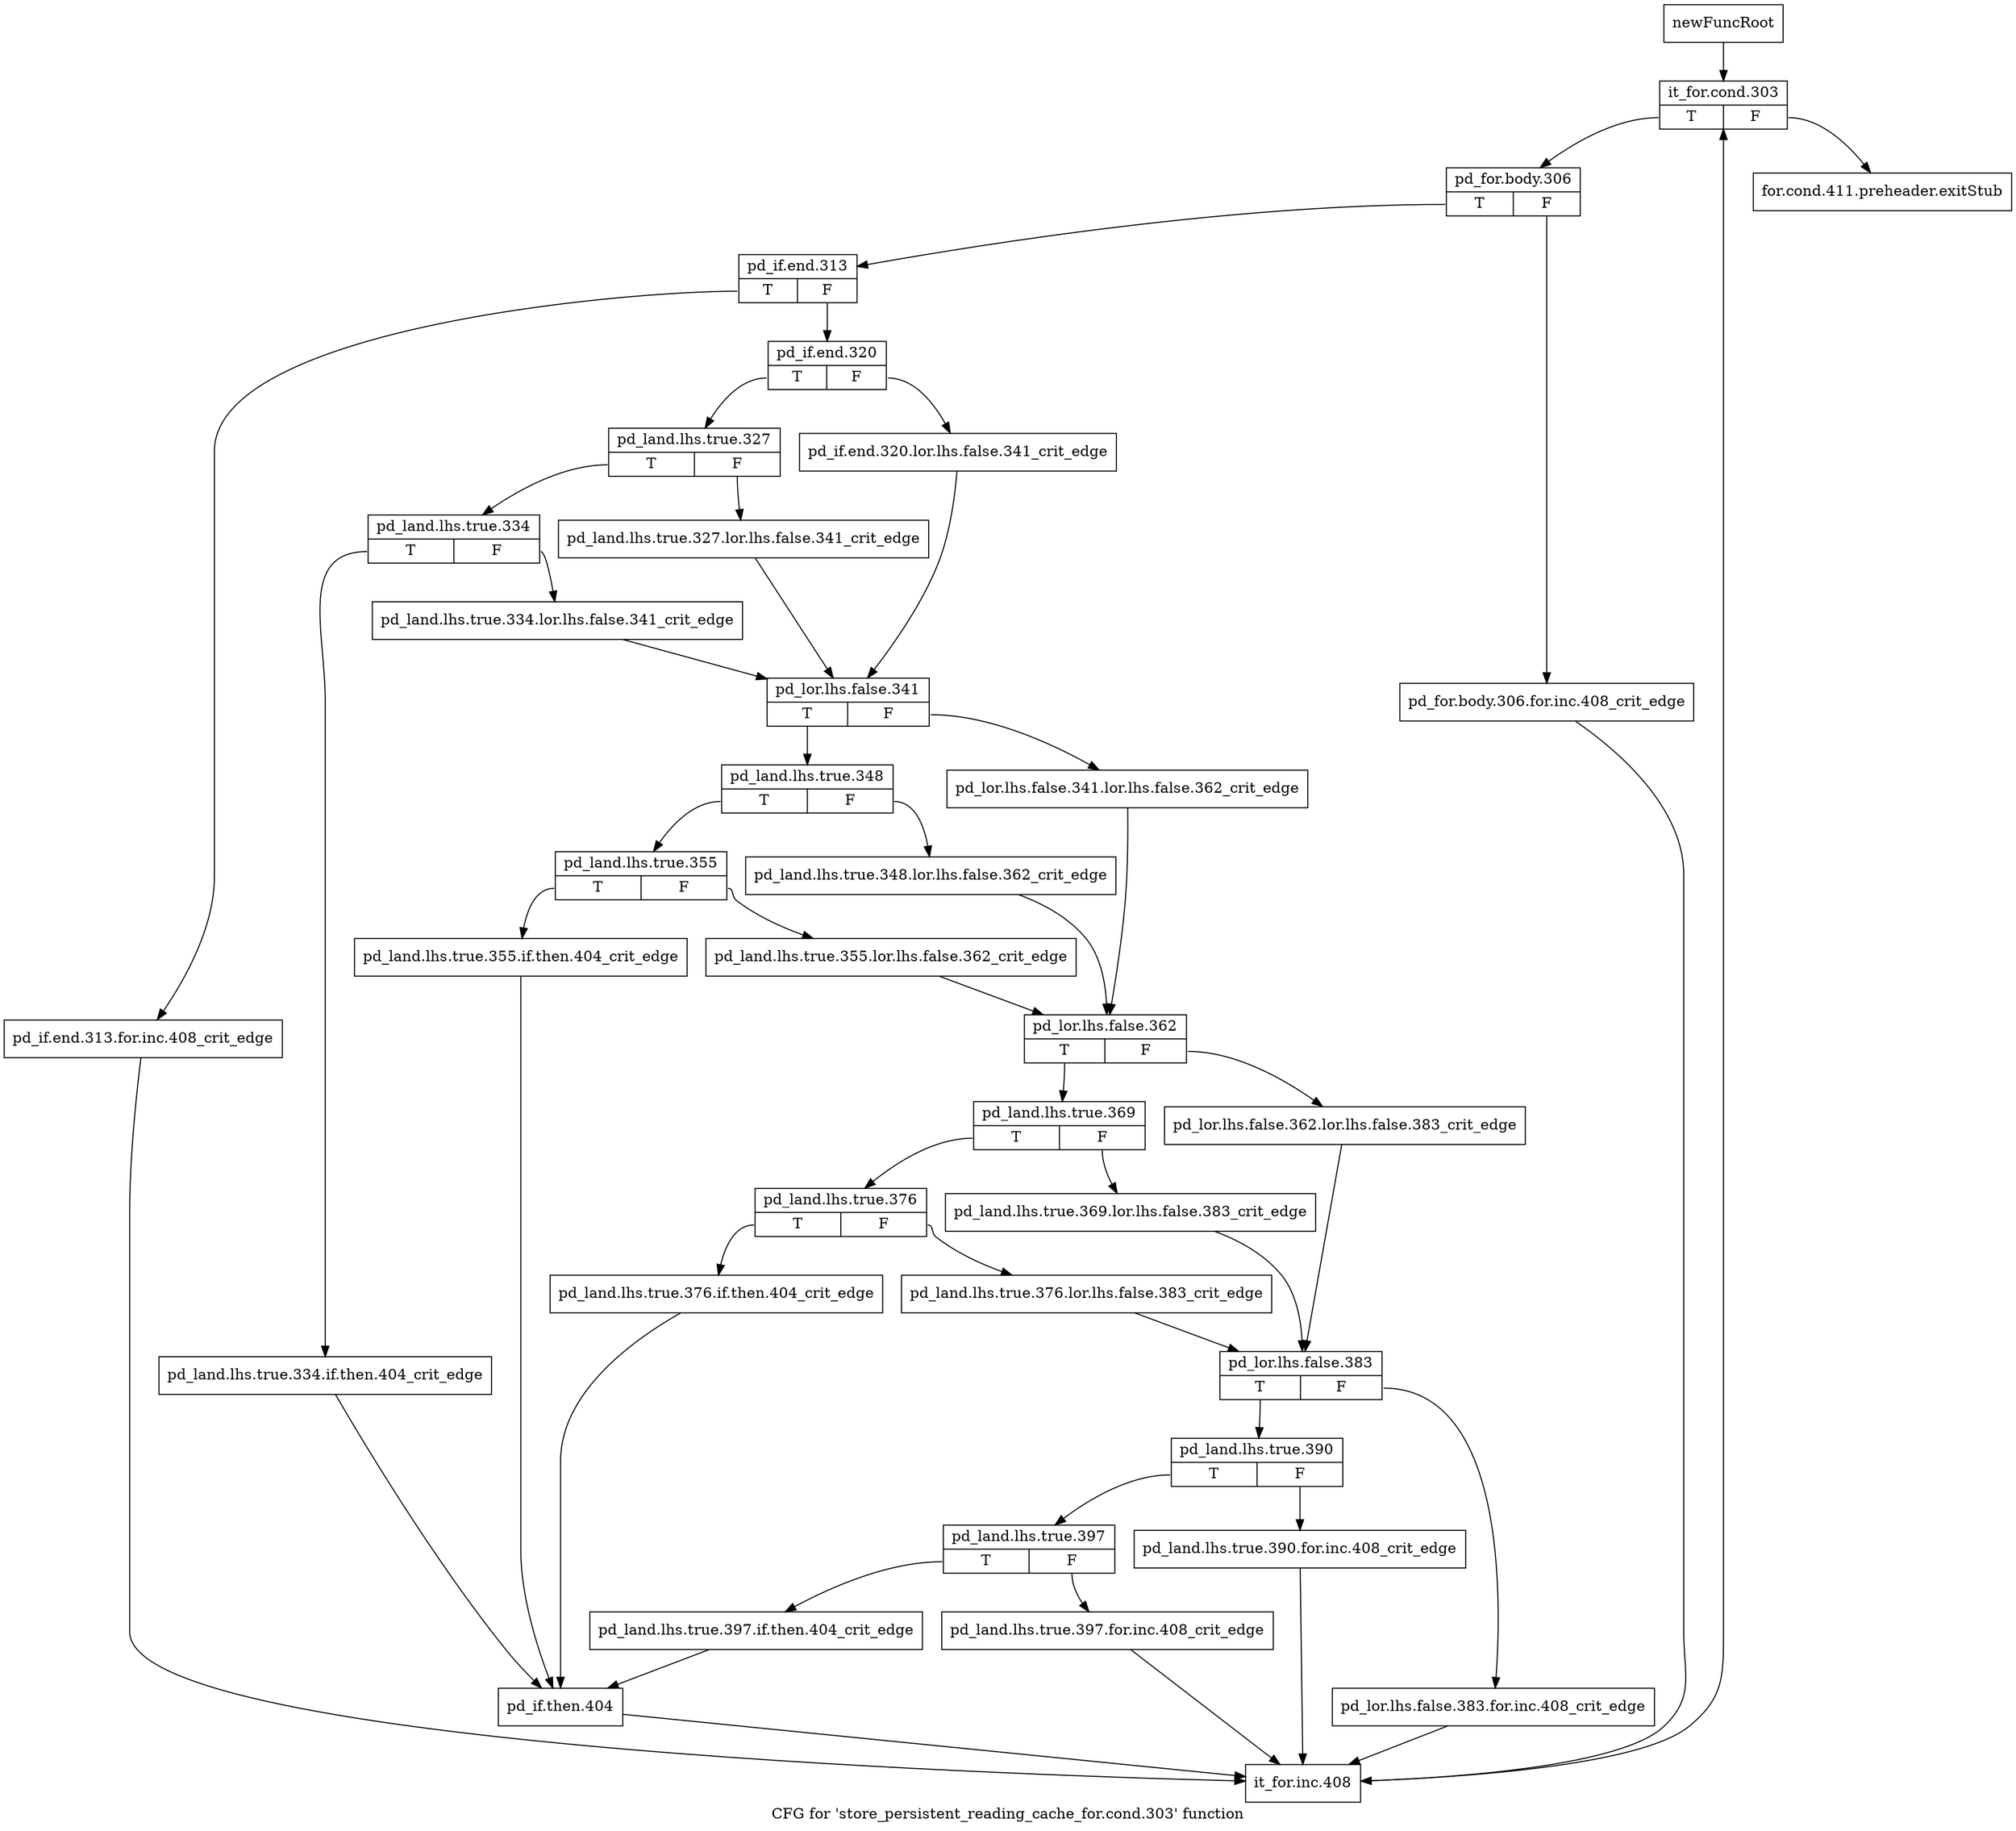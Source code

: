 digraph "CFG for 'store_persistent_reading_cache_for.cond.303' function" {
	label="CFG for 'store_persistent_reading_cache_for.cond.303' function";

	Node0x4719d60 [shape=record,label="{newFuncRoot}"];
	Node0x4719d60 -> Node0x471a2e0;
	Node0x4719db0 [shape=record,label="{for.cond.411.preheader.exitStub}"];
	Node0x471a2e0 [shape=record,label="{it_for.cond.303|{<s0>T|<s1>F}}"];
	Node0x471a2e0:s0 -> Node0x471a330;
	Node0x471a2e0:s1 -> Node0x4719db0;
	Node0x471a330 [shape=record,label="{pd_for.body.306|{<s0>T|<s1>F}}"];
	Node0x471a330:s0 -> Node0x471a3d0;
	Node0x471a330:s1 -> Node0x471a380;
	Node0x471a380 [shape=record,label="{pd_for.body.306.for.inc.408_crit_edge}"];
	Node0x471a380 -> Node0x471ad80;
	Node0x471a3d0 [shape=record,label="{pd_if.end.313|{<s0>T|<s1>F}}"];
	Node0x471a3d0:s0 -> Node0x471ad30;
	Node0x471a3d0:s1 -> Node0x471a420;
	Node0x471a420 [shape=record,label="{pd_if.end.320|{<s0>T|<s1>F}}"];
	Node0x471a420:s0 -> Node0x471a4c0;
	Node0x471a420:s1 -> Node0x471a470;
	Node0x471a470 [shape=record,label="{pd_if.end.320.lor.lhs.false.341_crit_edge}"];
	Node0x471a470 -> Node0x471a600;
	Node0x471a4c0 [shape=record,label="{pd_land.lhs.true.327|{<s0>T|<s1>F}}"];
	Node0x471a4c0:s0 -> Node0x471a560;
	Node0x471a4c0:s1 -> Node0x471a510;
	Node0x471a510 [shape=record,label="{pd_land.lhs.true.327.lor.lhs.false.341_crit_edge}"];
	Node0x471a510 -> Node0x471a600;
	Node0x471a560 [shape=record,label="{pd_land.lhs.true.334|{<s0>T|<s1>F}}"];
	Node0x471a560:s0 -> Node0x471ac90;
	Node0x471a560:s1 -> Node0x471a5b0;
	Node0x471a5b0 [shape=record,label="{pd_land.lhs.true.334.lor.lhs.false.341_crit_edge}"];
	Node0x471a5b0 -> Node0x471a600;
	Node0x471a600 [shape=record,label="{pd_lor.lhs.false.341|{<s0>T|<s1>F}}"];
	Node0x471a600:s0 -> Node0x471a6a0;
	Node0x471a600:s1 -> Node0x471a650;
	Node0x471a650 [shape=record,label="{pd_lor.lhs.false.341.lor.lhs.false.362_crit_edge}"];
	Node0x471a650 -> Node0x471a7e0;
	Node0x471a6a0 [shape=record,label="{pd_land.lhs.true.348|{<s0>T|<s1>F}}"];
	Node0x471a6a0:s0 -> Node0x471a740;
	Node0x471a6a0:s1 -> Node0x471a6f0;
	Node0x471a6f0 [shape=record,label="{pd_land.lhs.true.348.lor.lhs.false.362_crit_edge}"];
	Node0x471a6f0 -> Node0x471a7e0;
	Node0x471a740 [shape=record,label="{pd_land.lhs.true.355|{<s0>T|<s1>F}}"];
	Node0x471a740:s0 -> Node0x471ac40;
	Node0x471a740:s1 -> Node0x471a790;
	Node0x471a790 [shape=record,label="{pd_land.lhs.true.355.lor.lhs.false.362_crit_edge}"];
	Node0x471a790 -> Node0x471a7e0;
	Node0x471a7e0 [shape=record,label="{pd_lor.lhs.false.362|{<s0>T|<s1>F}}"];
	Node0x471a7e0:s0 -> Node0x471a880;
	Node0x471a7e0:s1 -> Node0x471a830;
	Node0x471a830 [shape=record,label="{pd_lor.lhs.false.362.lor.lhs.false.383_crit_edge}"];
	Node0x471a830 -> Node0x471a9c0;
	Node0x471a880 [shape=record,label="{pd_land.lhs.true.369|{<s0>T|<s1>F}}"];
	Node0x471a880:s0 -> Node0x471a920;
	Node0x471a880:s1 -> Node0x471a8d0;
	Node0x471a8d0 [shape=record,label="{pd_land.lhs.true.369.lor.lhs.false.383_crit_edge}"];
	Node0x471a8d0 -> Node0x471a9c0;
	Node0x471a920 [shape=record,label="{pd_land.lhs.true.376|{<s0>T|<s1>F}}"];
	Node0x471a920:s0 -> Node0x471abf0;
	Node0x471a920:s1 -> Node0x471a970;
	Node0x471a970 [shape=record,label="{pd_land.lhs.true.376.lor.lhs.false.383_crit_edge}"];
	Node0x471a970 -> Node0x471a9c0;
	Node0x471a9c0 [shape=record,label="{pd_lor.lhs.false.383|{<s0>T|<s1>F}}"];
	Node0x471a9c0:s0 -> Node0x471aa60;
	Node0x471a9c0:s1 -> Node0x471aa10;
	Node0x471aa10 [shape=record,label="{pd_lor.lhs.false.383.for.inc.408_crit_edge}"];
	Node0x471aa10 -> Node0x471ad80;
	Node0x471aa60 [shape=record,label="{pd_land.lhs.true.390|{<s0>T|<s1>F}}"];
	Node0x471aa60:s0 -> Node0x471ab00;
	Node0x471aa60:s1 -> Node0x471aab0;
	Node0x471aab0 [shape=record,label="{pd_land.lhs.true.390.for.inc.408_crit_edge}"];
	Node0x471aab0 -> Node0x471ad80;
	Node0x471ab00 [shape=record,label="{pd_land.lhs.true.397|{<s0>T|<s1>F}}"];
	Node0x471ab00:s0 -> Node0x471aba0;
	Node0x471ab00:s1 -> Node0x471ab50;
	Node0x471ab50 [shape=record,label="{pd_land.lhs.true.397.for.inc.408_crit_edge}"];
	Node0x471ab50 -> Node0x471ad80;
	Node0x471aba0 [shape=record,label="{pd_land.lhs.true.397.if.then.404_crit_edge}"];
	Node0x471aba0 -> Node0x471ace0;
	Node0x471abf0 [shape=record,label="{pd_land.lhs.true.376.if.then.404_crit_edge}"];
	Node0x471abf0 -> Node0x471ace0;
	Node0x471ac40 [shape=record,label="{pd_land.lhs.true.355.if.then.404_crit_edge}"];
	Node0x471ac40 -> Node0x471ace0;
	Node0x471ac90 [shape=record,label="{pd_land.lhs.true.334.if.then.404_crit_edge}"];
	Node0x471ac90 -> Node0x471ace0;
	Node0x471ace0 [shape=record,label="{pd_if.then.404}"];
	Node0x471ace0 -> Node0x471ad80;
	Node0x471ad30 [shape=record,label="{pd_if.end.313.for.inc.408_crit_edge}"];
	Node0x471ad30 -> Node0x471ad80;
	Node0x471ad80 [shape=record,label="{it_for.inc.408}"];
	Node0x471ad80 -> Node0x471a2e0;
}
